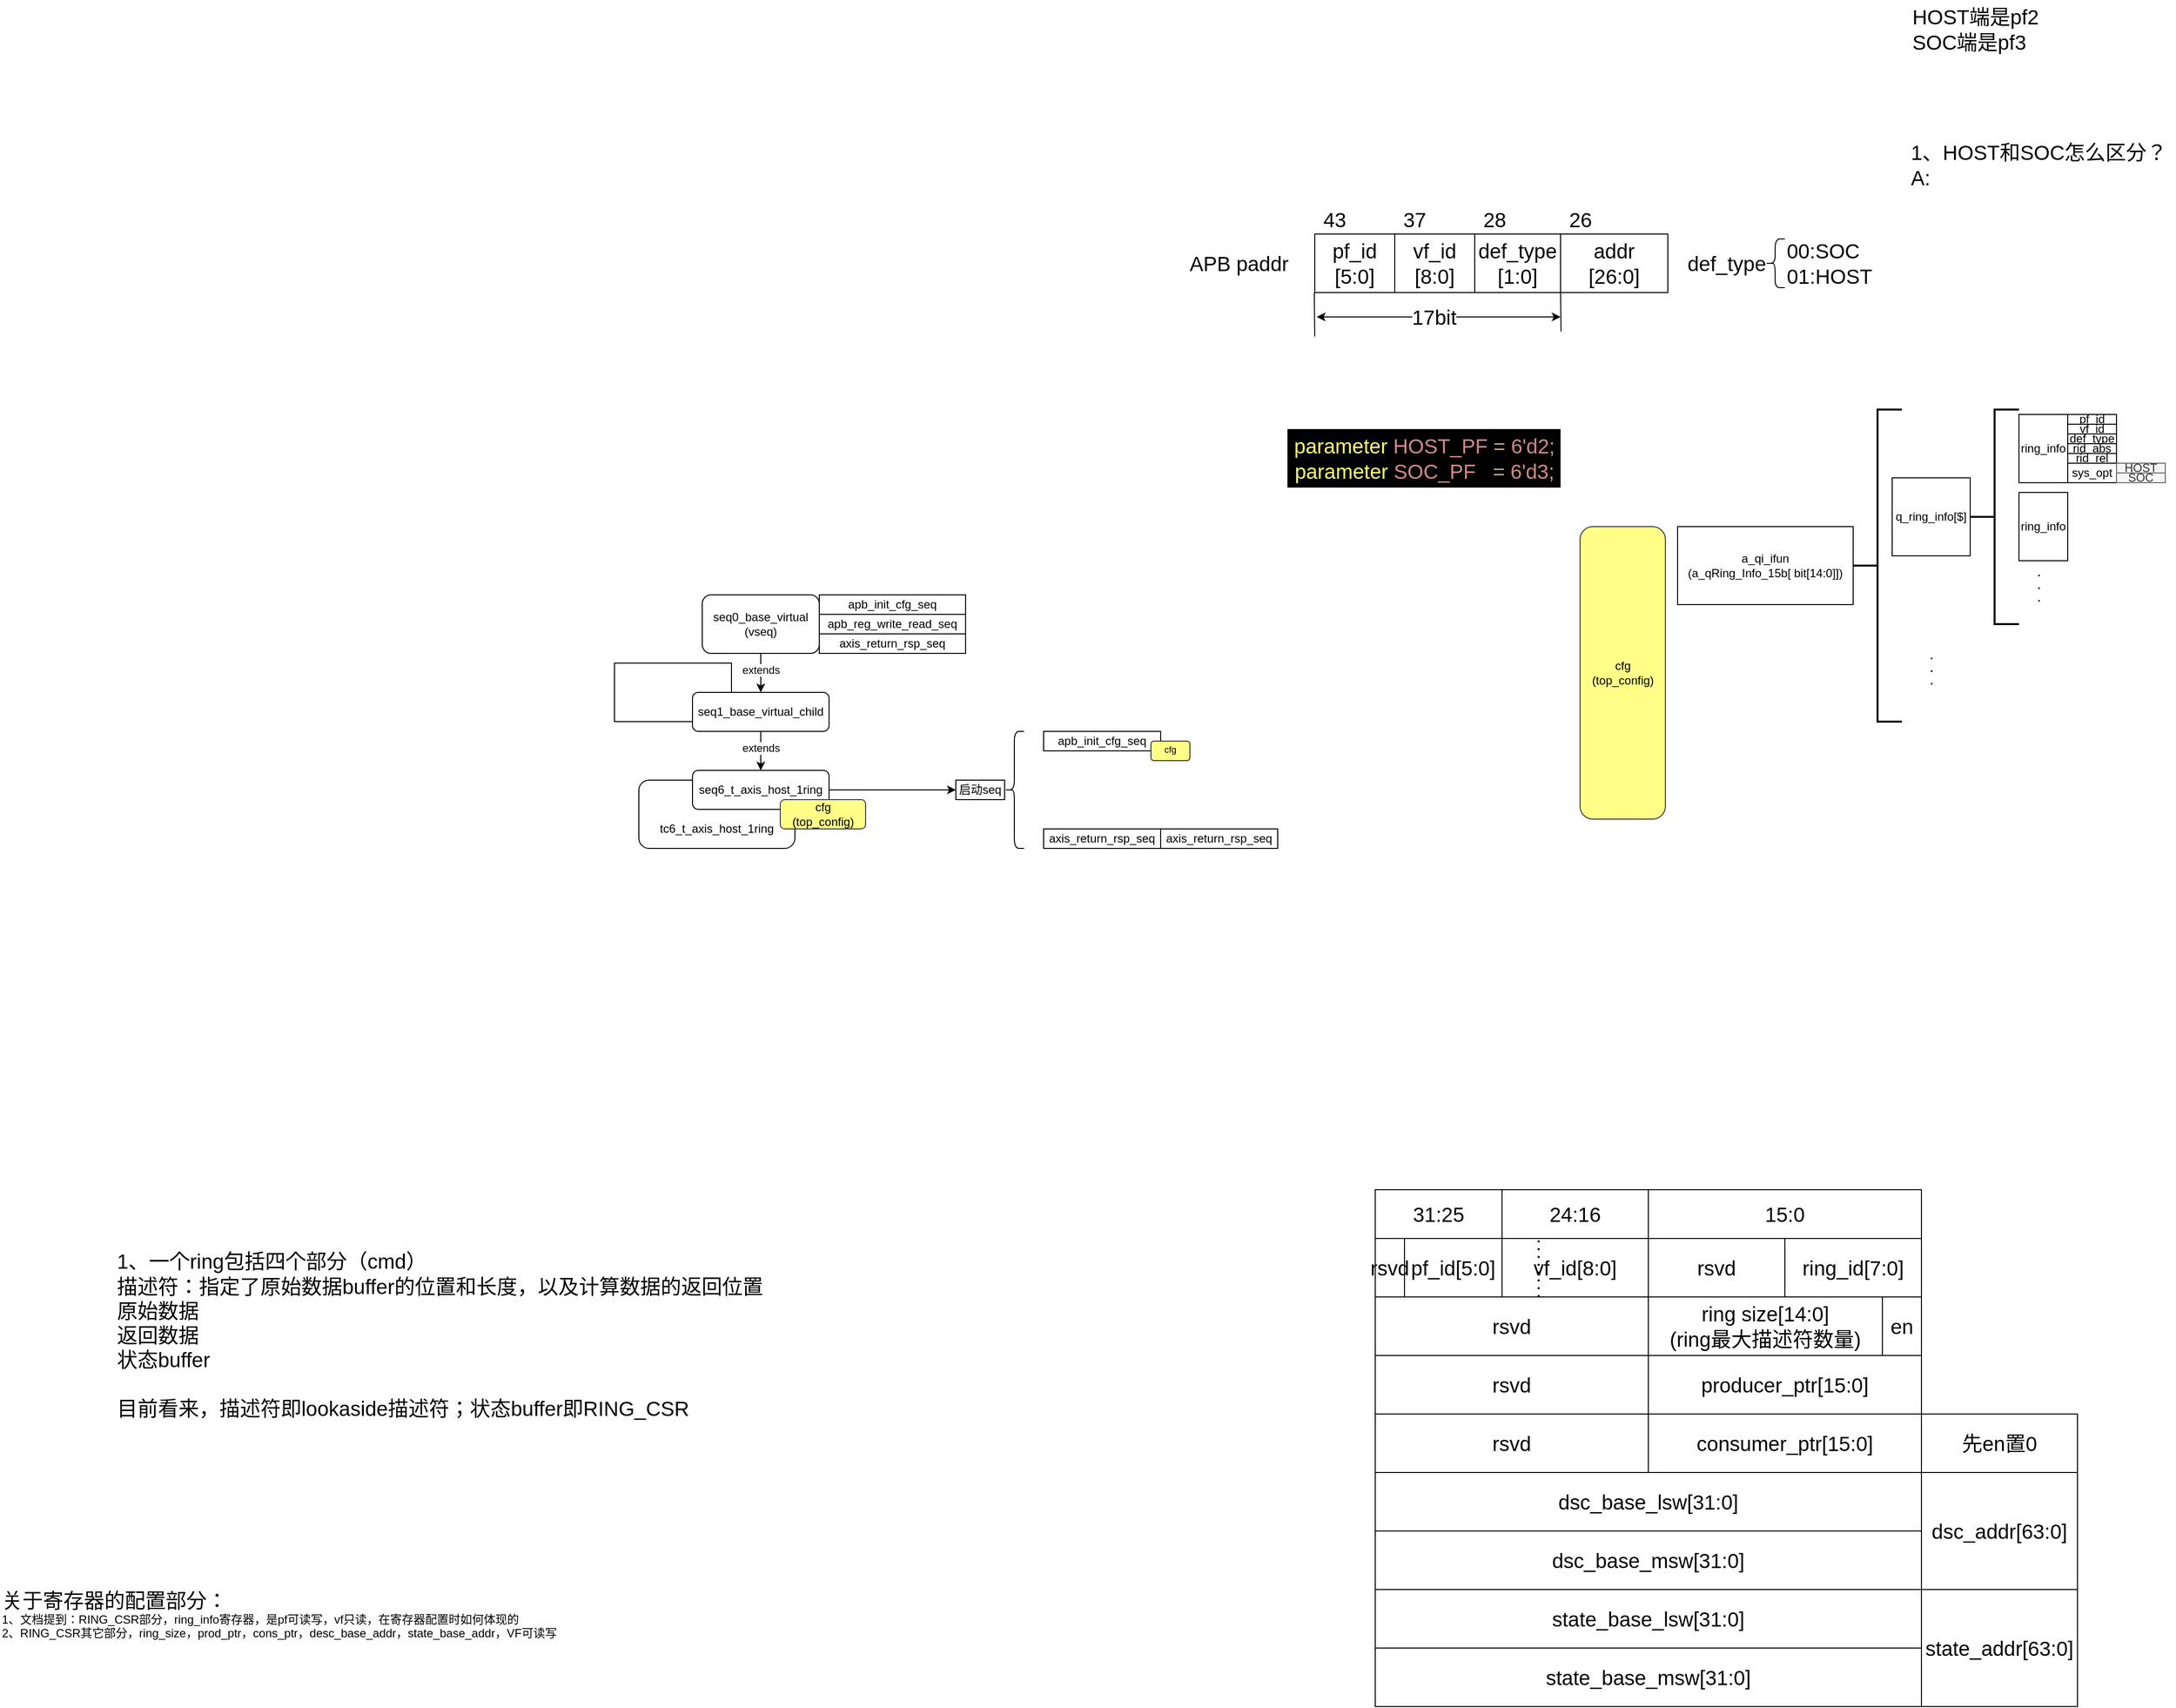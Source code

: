 <mxfile version="22.1.18" type="github">
  <diagram name="第 1 页" id="g5mnnLTr8dJ7k5P0LiKz">
    <mxGraphModel dx="5999" dy="3537" grid="1" gridSize="10" guides="1" tooltips="1" connect="1" arrows="1" fold="1" page="1" pageScale="1" pageWidth="850" pageHeight="1100" math="0" shadow="0">
      <root>
        <mxCell id="0" />
        <mxCell id="1" parent="0" />
        <mxCell id="FPDgv3qLQ0yW6cerFrk5-1" value="" style="rounded=0;whiteSpace=wrap;html=1;" vertex="1" parent="1">
          <mxGeometry x="320" y="270" width="120" height="60" as="geometry" />
        </mxCell>
        <mxCell id="FPDgv3qLQ0yW6cerFrk5-2" value="seq0_base_virtual&lt;br&gt;(vseq)" style="rounded=1;whiteSpace=wrap;html=1;" vertex="1" parent="1">
          <mxGeometry x="410" y="200" width="120" height="60" as="geometry" />
        </mxCell>
        <mxCell id="FPDgv3qLQ0yW6cerFrk5-3" value="seq1_base_virtual_child" style="rounded=1;whiteSpace=wrap;html=1;" vertex="1" parent="1">
          <mxGeometry x="400" y="300" width="140" height="40" as="geometry" />
        </mxCell>
        <mxCell id="FPDgv3qLQ0yW6cerFrk5-4" value="" style="endArrow=classic;html=1;entryX=0.5;entryY=0;entryDx=0;entryDy=0;exitX=0.5;exitY=1;exitDx=0;exitDy=0;" edge="1" parent="1" source="FPDgv3qLQ0yW6cerFrk5-2" target="FPDgv3qLQ0yW6cerFrk5-3">
          <mxGeometry width="50" height="50" relative="1" as="geometry">
            <mxPoint x="430" y="300" as="sourcePoint" />
            <mxPoint x="480" y="250" as="targetPoint" />
          </mxGeometry>
        </mxCell>
        <mxCell id="FPDgv3qLQ0yW6cerFrk5-5" value="extends" style="edgeLabel;html=1;align=center;verticalAlign=middle;resizable=0;points=[];" vertex="1" connectable="0" parent="FPDgv3qLQ0yW6cerFrk5-4">
          <mxGeometry x="-0.163" relative="1" as="geometry">
            <mxPoint as="offset" />
          </mxGeometry>
        </mxCell>
        <mxCell id="FPDgv3qLQ0yW6cerFrk5-6" value="" style="group" vertex="1" connectable="0" parent="1">
          <mxGeometry x="530" y="200" width="150" height="60" as="geometry" />
        </mxCell>
        <mxCell id="FPDgv3qLQ0yW6cerFrk5-7" value="apb_init_cfg_seq" style="rounded=0;whiteSpace=wrap;html=1;" vertex="1" parent="FPDgv3qLQ0yW6cerFrk5-6">
          <mxGeometry width="150" height="20" as="geometry" />
        </mxCell>
        <mxCell id="FPDgv3qLQ0yW6cerFrk5-8" value="apb_reg_write_read_seq" style="rounded=0;whiteSpace=wrap;html=1;" vertex="1" parent="FPDgv3qLQ0yW6cerFrk5-6">
          <mxGeometry y="20" width="150" height="20" as="geometry" />
        </mxCell>
        <mxCell id="FPDgv3qLQ0yW6cerFrk5-9" value="axis_return_rsp_seq" style="rounded=0;whiteSpace=wrap;html=1;" vertex="1" parent="FPDgv3qLQ0yW6cerFrk5-6">
          <mxGeometry y="40" width="150" height="20" as="geometry" />
        </mxCell>
        <mxCell id="FPDgv3qLQ0yW6cerFrk5-10" value="" style="endArrow=classic;html=1;entryX=0.5;entryY=0;entryDx=0;entryDy=0;exitX=0.5;exitY=1;exitDx=0;exitDy=0;" edge="1" parent="1" source="FPDgv3qLQ0yW6cerFrk5-3" target="FPDgv3qLQ0yW6cerFrk5-14">
          <mxGeometry width="50" height="50" relative="1" as="geometry">
            <mxPoint x="570" y="340" as="sourcePoint" />
            <mxPoint x="570" y="380" as="targetPoint" />
          </mxGeometry>
        </mxCell>
        <mxCell id="FPDgv3qLQ0yW6cerFrk5-11" value="extends" style="edgeLabel;html=1;align=center;verticalAlign=middle;resizable=0;points=[];" vertex="1" connectable="0" parent="FPDgv3qLQ0yW6cerFrk5-10">
          <mxGeometry x="-0.163" relative="1" as="geometry">
            <mxPoint as="offset" />
          </mxGeometry>
        </mxCell>
        <mxCell id="FPDgv3qLQ0yW6cerFrk5-12" value="" style="group" vertex="1" connectable="0" parent="1">
          <mxGeometry x="345" y="380" width="222.5" height="80" as="geometry" />
        </mxCell>
        <mxCell id="FPDgv3qLQ0yW6cerFrk5-13" value="&lt;br&gt;&lt;br&gt;tc6_t_axis_host_1ring" style="rounded=1;whiteSpace=wrap;html=1;" vertex="1" parent="FPDgv3qLQ0yW6cerFrk5-12">
          <mxGeometry y="10" width="160" height="70" as="geometry" />
        </mxCell>
        <mxCell id="FPDgv3qLQ0yW6cerFrk5-14" value="seq6_t_axis_host_1ring" style="rounded=1;whiteSpace=wrap;html=1;" vertex="1" parent="FPDgv3qLQ0yW6cerFrk5-12">
          <mxGeometry x="55" width="140" height="40" as="geometry" />
        </mxCell>
        <mxCell id="FPDgv3qLQ0yW6cerFrk5-15" value="cfg&lt;br&gt;(top_config)" style="rounded=1;whiteSpace=wrap;html=1;fillColor=#ffff88;strokeColor=#36393d;" vertex="1" parent="FPDgv3qLQ0yW6cerFrk5-12">
          <mxGeometry x="145" y="30" width="87.5" height="30" as="geometry" />
        </mxCell>
        <mxCell id="FPDgv3qLQ0yW6cerFrk5-16" value="" style="group" vertex="1" connectable="0" parent="1">
          <mxGeometry x="760" y="440" width="240" height="20" as="geometry" />
        </mxCell>
        <mxCell id="FPDgv3qLQ0yW6cerFrk5-17" value="axis_return_rsp_seq" style="rounded=0;whiteSpace=wrap;html=1;" vertex="1" parent="FPDgv3qLQ0yW6cerFrk5-16">
          <mxGeometry width="120" height="20" as="geometry" />
        </mxCell>
        <mxCell id="FPDgv3qLQ0yW6cerFrk5-18" value="axis_return_rsp_seq" style="rounded=0;whiteSpace=wrap;html=1;" vertex="1" parent="FPDgv3qLQ0yW6cerFrk5-16">
          <mxGeometry x="120" width="120" height="20" as="geometry" />
        </mxCell>
        <mxCell id="FPDgv3qLQ0yW6cerFrk5-19" value="" style="endArrow=classic;html=1;exitX=1;exitY=0.5;exitDx=0;exitDy=0;entryX=0;entryY=0.5;entryDx=0;entryDy=0;" edge="1" parent="1" source="FPDgv3qLQ0yW6cerFrk5-14" target="FPDgv3qLQ0yW6cerFrk5-21">
          <mxGeometry width="50" height="50" relative="1" as="geometry">
            <mxPoint x="610" y="390" as="sourcePoint" />
            <mxPoint x="660" y="340" as="targetPoint" />
          </mxGeometry>
        </mxCell>
        <mxCell id="FPDgv3qLQ0yW6cerFrk5-20" value="" style="group" vertex="1" connectable="0" parent="1">
          <mxGeometry x="670" y="340" width="70" height="120" as="geometry" />
        </mxCell>
        <mxCell id="FPDgv3qLQ0yW6cerFrk5-21" value="启动seq" style="rounded=0;whiteSpace=wrap;html=1;" vertex="1" parent="FPDgv3qLQ0yW6cerFrk5-20">
          <mxGeometry y="50" width="50" height="20" as="geometry" />
        </mxCell>
        <mxCell id="FPDgv3qLQ0yW6cerFrk5-22" value="" style="shape=curlyBracket;whiteSpace=wrap;html=1;rounded=1;" vertex="1" parent="FPDgv3qLQ0yW6cerFrk5-20">
          <mxGeometry x="50" width="20" height="120" as="geometry" />
        </mxCell>
        <mxCell id="FPDgv3qLQ0yW6cerFrk5-23" value="" style="group" vertex="1" connectable="0" parent="1">
          <mxGeometry x="760" y="340" width="150" height="30" as="geometry" />
        </mxCell>
        <mxCell id="FPDgv3qLQ0yW6cerFrk5-24" value="apb_init_cfg_seq" style="rounded=0;whiteSpace=wrap;html=1;" vertex="1" parent="FPDgv3qLQ0yW6cerFrk5-23">
          <mxGeometry width="120" height="20" as="geometry" />
        </mxCell>
        <mxCell id="FPDgv3qLQ0yW6cerFrk5-25" value="&lt;p style=&quot;line-height: 80%&quot;&gt;&lt;/p&gt;&lt;div style=&quot;font-size: 11px&quot;&gt;&lt;font style=&quot;font-size: 11px&quot;&gt;&lt;sub&gt;cfg&lt;/sub&gt;&lt;/font&gt;&lt;/div&gt;&lt;font style=&quot;line-height: 60% ; font-size: 11px&quot;&gt;&lt;div&gt;&lt;br&gt;&lt;/div&gt;&lt;/font&gt;&lt;p&gt;&lt;/p&gt;" style="rounded=1;whiteSpace=wrap;html=1;fillColor=#ffff88;strokeColor=#36393d;align=center;" vertex="1" parent="FPDgv3qLQ0yW6cerFrk5-23">
          <mxGeometry x="110" y="10" width="40" height="20" as="geometry" />
        </mxCell>
        <mxCell id="FPDgv3qLQ0yW6cerFrk5-26" value="cfg&lt;br&gt;(top_config)" style="rounded=1;whiteSpace=wrap;html=1;fillColor=#ffff88;strokeColor=#36393d;" vertex="1" parent="1">
          <mxGeometry x="1310" y="130" width="87.5" height="300" as="geometry" />
        </mxCell>
        <mxCell id="FPDgv3qLQ0yW6cerFrk5-27" value="" style="group" vertex="1" connectable="0" parent="1">
          <mxGeometry x="1470" y="10" width="440" height="320" as="geometry" />
        </mxCell>
        <mxCell id="FPDgv3qLQ0yW6cerFrk5-28" value="a_qi_ifun&lt;br&gt;(a_qRing_Info_15b[ bit[14:0]])" style="rounded=0;whiteSpace=wrap;html=1;" vertex="1" parent="FPDgv3qLQ0yW6cerFrk5-27">
          <mxGeometry x="-60" y="120" width="180" height="80" as="geometry" />
        </mxCell>
        <mxCell id="FPDgv3qLQ0yW6cerFrk5-29" value="" style="strokeWidth=2;html=1;shape=mxgraph.flowchart.annotation_2;align=left;labelPosition=right;pointerEvents=1;" vertex="1" parent="FPDgv3qLQ0yW6cerFrk5-27">
          <mxGeometry x="120" width="50" height="320" as="geometry" />
        </mxCell>
        <mxCell id="FPDgv3qLQ0yW6cerFrk5-30" value="" style="group" vertex="1" connectable="0" parent="FPDgv3qLQ0yW6cerFrk5-27">
          <mxGeometry x="160" width="280" height="300" as="geometry" />
        </mxCell>
        <mxCell id="FPDgv3qLQ0yW6cerFrk5-31" value="" style="group" vertex="1" connectable="0" parent="FPDgv3qLQ0yW6cerFrk5-30">
          <mxGeometry width="280" height="220" as="geometry" />
        </mxCell>
        <mxCell id="FPDgv3qLQ0yW6cerFrk5-32" value="q_ring_info[$]" style="rounded=0;whiteSpace=wrap;html=1;" vertex="1" parent="FPDgv3qLQ0yW6cerFrk5-31">
          <mxGeometry y="70" width="80" height="80" as="geometry" />
        </mxCell>
        <mxCell id="FPDgv3qLQ0yW6cerFrk5-33" value="" style="group" vertex="1" connectable="0" parent="FPDgv3qLQ0yW6cerFrk5-31">
          <mxGeometry x="130" y="5" width="150" height="70" as="geometry" />
        </mxCell>
        <mxCell id="FPDgv3qLQ0yW6cerFrk5-34" value="ring_info" style="rounded=0;whiteSpace=wrap;html=1;" vertex="1" parent="FPDgv3qLQ0yW6cerFrk5-33">
          <mxGeometry width="50" height="70" as="geometry" />
        </mxCell>
        <mxCell id="FPDgv3qLQ0yW6cerFrk5-35" value="pf_id" style="rounded=0;whiteSpace=wrap;html=1;" vertex="1" parent="FPDgv3qLQ0yW6cerFrk5-33">
          <mxGeometry x="50" width="50" height="10" as="geometry" />
        </mxCell>
        <mxCell id="FPDgv3qLQ0yW6cerFrk5-36" value="vf_id" style="rounded=0;whiteSpace=wrap;html=1;" vertex="1" parent="FPDgv3qLQ0yW6cerFrk5-33">
          <mxGeometry x="50" y="10" width="50" height="10" as="geometry" />
        </mxCell>
        <mxCell id="FPDgv3qLQ0yW6cerFrk5-37" value="def_type" style="rounded=0;whiteSpace=wrap;html=1;" vertex="1" parent="FPDgv3qLQ0yW6cerFrk5-33">
          <mxGeometry x="50" y="20" width="50" height="10" as="geometry" />
        </mxCell>
        <mxCell id="FPDgv3qLQ0yW6cerFrk5-38" value="rid_abs" style="rounded=0;whiteSpace=wrap;html=1;" vertex="1" parent="FPDgv3qLQ0yW6cerFrk5-33">
          <mxGeometry x="50" y="30" width="50" height="10" as="geometry" />
        </mxCell>
        <mxCell id="FPDgv3qLQ0yW6cerFrk5-39" value="rid_rel" style="rounded=0;whiteSpace=wrap;html=1;" vertex="1" parent="FPDgv3qLQ0yW6cerFrk5-33">
          <mxGeometry x="50" y="40" width="50" height="10" as="geometry" />
        </mxCell>
        <mxCell id="FPDgv3qLQ0yW6cerFrk5-40" value="sys_opt" style="rounded=0;whiteSpace=wrap;html=1;" vertex="1" parent="FPDgv3qLQ0yW6cerFrk5-33">
          <mxGeometry x="50" y="50" width="50" height="20" as="geometry" />
        </mxCell>
        <mxCell id="FPDgv3qLQ0yW6cerFrk5-41" value="HOST" style="rounded=0;whiteSpace=wrap;html=1;fillColor=#f5f5f5;strokeColor=#666666;fontColor=#333333;" vertex="1" parent="FPDgv3qLQ0yW6cerFrk5-33">
          <mxGeometry x="100" y="50" width="50" height="10" as="geometry" />
        </mxCell>
        <mxCell id="FPDgv3qLQ0yW6cerFrk5-42" value="SOC" style="rounded=0;whiteSpace=wrap;html=1;fillColor=#f5f5f5;strokeColor=#666666;fontColor=#333333;" vertex="1" parent="FPDgv3qLQ0yW6cerFrk5-33">
          <mxGeometry x="100" y="60" width="50" height="10" as="geometry" />
        </mxCell>
        <mxCell id="FPDgv3qLQ0yW6cerFrk5-43" value="ring_info" style="rounded=0;whiteSpace=wrap;html=1;" vertex="1" parent="FPDgv3qLQ0yW6cerFrk5-31">
          <mxGeometry x="130" y="85" width="50" height="70" as="geometry" />
        </mxCell>
        <mxCell id="FPDgv3qLQ0yW6cerFrk5-44" value="" style="strokeWidth=2;html=1;shape=mxgraph.flowchart.annotation_2;align=left;labelPosition=right;pointerEvents=1;" vertex="1" parent="FPDgv3qLQ0yW6cerFrk5-31">
          <mxGeometry x="80" width="50" height="220" as="geometry" />
        </mxCell>
        <mxCell id="FPDgv3qLQ0yW6cerFrk5-45" value="&lt;p style=&quot;line-height: 90%&quot;&gt;&lt;/p&gt;&lt;div style=&quot;text-align: justify ; font-size: 11px&quot;&gt;&lt;div&gt;&lt;b&gt;.&lt;/b&gt;&lt;/div&gt;&lt;div&gt;&lt;b&gt;.&lt;/b&gt;&lt;/div&gt;&lt;div&gt;&lt;b&gt;.&lt;/b&gt;&lt;/div&gt;&lt;/div&gt;&lt;p&gt;&lt;/p&gt;" style="text;html=1;align=center;verticalAlign=middle;resizable=0;points=[];autosize=1;" vertex="1" parent="FPDgv3qLQ0yW6cerFrk5-31">
          <mxGeometry x="140" y="145" width="20" height="70" as="geometry" />
        </mxCell>
        <mxCell id="FPDgv3qLQ0yW6cerFrk5-46" value="&lt;p style=&quot;line-height: 90%&quot;&gt;&lt;/p&gt;&lt;div style=&quot;text-align: justify ; font-size: 11px&quot;&gt;&lt;div&gt;&lt;b&gt;.&lt;/b&gt;&lt;/div&gt;&lt;div&gt;&lt;b&gt;.&lt;/b&gt;&lt;/div&gt;&lt;div&gt;&lt;b&gt;.&lt;/b&gt;&lt;/div&gt;&lt;/div&gt;&lt;p&gt;&lt;/p&gt;" style="text;html=1;align=center;verticalAlign=middle;resizable=0;points=[];autosize=1;" vertex="1" parent="FPDgv3qLQ0yW6cerFrk5-30">
          <mxGeometry x="30" y="230" width="20" height="70" as="geometry" />
        </mxCell>
        <mxCell id="FPDgv3qLQ0yW6cerFrk5-47" value="&lt;font color=&quot;#ffff66&quot; style=&quot;font-size: 21px;&quot;&gt;parameter &lt;/font&gt;&lt;font color=&quot;#d48888&quot; style=&quot;font-size: 21px;&quot;&gt;HOST_PF &lt;/font&gt;&lt;font color=&quot;#bca685&quot; style=&quot;font-size: 21px;&quot;&gt;=&lt;/font&gt; &lt;font color=&quot;#d48888&quot; style=&quot;font-size: 21px;&quot;&gt;6&#39;d2&lt;/font&gt;&lt;font color=&quot;#bca685&quot; style=&quot;font-size: 21px;&quot;&gt;;&lt;/font&gt;&lt;br style=&quot;font-size: 21px;&quot;&gt;&lt;font color=&quot;#ffff66&quot; style=&quot;font-size: 21px;&quot;&gt;parameter&lt;/font&gt; &lt;font color=&quot;#d48888&quot; style=&quot;font-size: 21px;&quot;&gt;SOC_PF&lt;/font&gt;&amp;nbsp; &amp;nbsp;&lt;font color=&quot;#bca685&quot; style=&quot;font-size: 21px;&quot;&gt;=&lt;/font&gt; &lt;font color=&quot;#d48888&quot; style=&quot;font-size: 21px;&quot;&gt;6&#39;d3&lt;/font&gt;&lt;font color=&quot;#bca685&quot; style=&quot;font-size: 21px;&quot;&gt;;&lt;/font&gt;" style="text;html=1;align=center;verticalAlign=middle;resizable=0;points=[];autosize=1;fillColor=#000000;fontSize=21;" vertex="1" parent="1">
          <mxGeometry x="1010" y="30" width="280" height="60" as="geometry" />
        </mxCell>
        <mxCell id="FPDgv3qLQ0yW6cerFrk5-48" value="" style="group" vertex="1" connectable="0" parent="1">
          <mxGeometry x="900" y="-200" width="500" height="135" as="geometry" />
        </mxCell>
        <mxCell id="FPDgv3qLQ0yW6cerFrk5-49" value="pf_id&lt;br&gt;[5:0]" style="rounded=0;whiteSpace=wrap;html=1;fontSize=21;fillColor=none;" vertex="1" parent="FPDgv3qLQ0yW6cerFrk5-48">
          <mxGeometry x="138" y="30" width="82" height="60" as="geometry" />
        </mxCell>
        <mxCell id="FPDgv3qLQ0yW6cerFrk5-50" value="vf_id&lt;br&gt;[8:0]" style="rounded=0;whiteSpace=wrap;html=1;fontSize=21;fillColor=none;" vertex="1" parent="FPDgv3qLQ0yW6cerFrk5-48">
          <mxGeometry x="220" y="30" width="82" height="60" as="geometry" />
        </mxCell>
        <mxCell id="FPDgv3qLQ0yW6cerFrk5-51" value="def_type&lt;br&gt;[1:0]" style="rounded=0;whiteSpace=wrap;html=1;fontSize=21;fillColor=none;" vertex="1" parent="FPDgv3qLQ0yW6cerFrk5-48">
          <mxGeometry x="302" y="30" width="88" height="60" as="geometry" />
        </mxCell>
        <mxCell id="FPDgv3qLQ0yW6cerFrk5-52" value="addr&lt;br&gt;[26:0]" style="rounded=0;whiteSpace=wrap;html=1;fontSize=21;fillColor=none;" vertex="1" parent="FPDgv3qLQ0yW6cerFrk5-48">
          <mxGeometry x="390" y="30" width="110" height="60" as="geometry" />
        </mxCell>
        <mxCell id="FPDgv3qLQ0yW6cerFrk5-53" value="26" style="text;html=1;align=center;verticalAlign=middle;resizable=0;points=[];autosize=1;fontSize=21;" vertex="1" parent="FPDgv3qLQ0yW6cerFrk5-48">
          <mxGeometry x="390" width="40" height="30" as="geometry" />
        </mxCell>
        <mxCell id="FPDgv3qLQ0yW6cerFrk5-54" value="43" style="text;html=1;align=center;verticalAlign=middle;resizable=0;points=[];autosize=1;fontSize=21;" vertex="1" parent="FPDgv3qLQ0yW6cerFrk5-48">
          <mxGeometry x="138" width="40" height="30" as="geometry" />
        </mxCell>
        <mxCell id="FPDgv3qLQ0yW6cerFrk5-55" value="37" style="text;html=1;align=center;verticalAlign=middle;resizable=0;points=[];autosize=1;fontSize=21;" vertex="1" parent="FPDgv3qLQ0yW6cerFrk5-48">
          <mxGeometry x="220" width="40" height="30" as="geometry" />
        </mxCell>
        <mxCell id="FPDgv3qLQ0yW6cerFrk5-56" value="28" style="text;html=1;align=center;verticalAlign=middle;resizable=0;points=[];autosize=1;fontSize=21;" vertex="1" parent="FPDgv3qLQ0yW6cerFrk5-48">
          <mxGeometry x="302" width="40" height="30" as="geometry" />
        </mxCell>
        <mxCell id="FPDgv3qLQ0yW6cerFrk5-57" value="" style="endArrow=none;html=1;fontSize=21;" edge="1" parent="FPDgv3qLQ0yW6cerFrk5-48">
          <mxGeometry width="50" height="50" relative="1" as="geometry">
            <mxPoint x="138" y="135" as="sourcePoint" />
            <mxPoint x="137.52" y="90" as="targetPoint" />
          </mxGeometry>
        </mxCell>
        <mxCell id="FPDgv3qLQ0yW6cerFrk5-58" value="" style="endArrow=none;html=1;fontSize=21;" edge="1" parent="FPDgv3qLQ0yW6cerFrk5-48">
          <mxGeometry width="50" height="50" relative="1" as="geometry">
            <mxPoint x="390.48" y="130" as="sourcePoint" />
            <mxPoint x="390" y="85" as="targetPoint" />
          </mxGeometry>
        </mxCell>
        <mxCell id="FPDgv3qLQ0yW6cerFrk5-59" value="" style="endArrow=classic;startArrow=classic;html=1;fontSize=21;" edge="1" parent="FPDgv3qLQ0yW6cerFrk5-48">
          <mxGeometry width="50" height="50" relative="1" as="geometry">
            <mxPoint x="140" y="115" as="sourcePoint" />
            <mxPoint x="390" y="115" as="targetPoint" />
          </mxGeometry>
        </mxCell>
        <mxCell id="FPDgv3qLQ0yW6cerFrk5-60" value="17bit" style="edgeLabel;html=1;align=center;verticalAlign=middle;resizable=0;points=[];fontSize=21;" vertex="1" connectable="0" parent="FPDgv3qLQ0yW6cerFrk5-59">
          <mxGeometry x="-0.161" y="2" relative="1" as="geometry">
            <mxPoint x="15.24" y="2" as="offset" />
          </mxGeometry>
        </mxCell>
        <mxCell id="FPDgv3qLQ0yW6cerFrk5-61" value="APB paddr" style="text;html=1;align=center;verticalAlign=middle;resizable=0;points=[];autosize=1;fontSize=21;" vertex="1" parent="FPDgv3qLQ0yW6cerFrk5-48">
          <mxGeometry y="45" width="120" height="30" as="geometry" />
        </mxCell>
        <mxCell id="FPDgv3qLQ0yW6cerFrk5-62" value="ring_id[7:0]" style="rounded=0;whiteSpace=wrap;html=1;fillColor=none;fontSize=21;" vertex="1" parent="1">
          <mxGeometry x="1520" y="860" width="140" height="60" as="geometry" />
        </mxCell>
        <mxCell id="FPDgv3qLQ0yW6cerFrk5-63" value="rsvd" style="rounded=0;whiteSpace=wrap;html=1;fillColor=none;fontSize=21;" vertex="1" parent="1">
          <mxGeometry x="1380" y="860" width="140" height="60" as="geometry" />
        </mxCell>
        <mxCell id="FPDgv3qLQ0yW6cerFrk5-64" value="vf_id[8:0]" style="rounded=0;whiteSpace=wrap;html=1;fillColor=none;fontSize=21;" vertex="1" parent="1">
          <mxGeometry x="1230" y="860" width="150" height="60" as="geometry" />
        </mxCell>
        <mxCell id="FPDgv3qLQ0yW6cerFrk5-65" value="pf_id[5:0]" style="rounded=0;whiteSpace=wrap;html=1;fillColor=none;fontSize=21;" vertex="1" parent="1">
          <mxGeometry x="1130" y="860" width="100" height="60" as="geometry" />
        </mxCell>
        <mxCell id="FPDgv3qLQ0yW6cerFrk5-66" value="rsvd" style="rounded=0;whiteSpace=wrap;html=1;fillColor=none;fontSize=21;" vertex="1" parent="1">
          <mxGeometry x="1100" y="860" width="30" height="60" as="geometry" />
        </mxCell>
        <mxCell id="FPDgv3qLQ0yW6cerFrk5-67" value="" style="endArrow=none;dashed=1;html=1;dashPattern=1 3;strokeWidth=2;fontSize=21;entryX=0.25;entryY=0;entryDx=0;entryDy=0;exitX=0.25;exitY=1;exitDx=0;exitDy=0;" edge="1" parent="1" source="FPDgv3qLQ0yW6cerFrk5-64" target="FPDgv3qLQ0yW6cerFrk5-64">
          <mxGeometry width="50" height="50" relative="1" as="geometry">
            <mxPoint x="1283" y="910" as="sourcePoint" />
            <mxPoint x="1330" y="960" as="targetPoint" />
          </mxGeometry>
        </mxCell>
        <mxCell id="FPDgv3qLQ0yW6cerFrk5-68" value="&lt;div style=&quot;text-align: left&quot;&gt;&lt;span&gt;1、HOST和SOC怎么区分？&lt;/span&gt;&lt;/div&gt;&lt;div style=&quot;text-align: left&quot;&gt;&lt;span&gt;A:&lt;/span&gt;&lt;/div&gt;" style="text;html=1;align=center;verticalAlign=middle;resizable=0;points=[];autosize=1;fontSize=21;" vertex="1" parent="1">
          <mxGeometry x="1640" y="-271" width="280" height="60" as="geometry" />
        </mxCell>
        <mxCell id="FPDgv3qLQ0yW6cerFrk5-69" value="&lt;div style=&quot;text-align: left&quot;&gt;&lt;span&gt;HOST端是pf2&lt;/span&gt;&lt;/div&gt;&lt;div style=&quot;text-align: left&quot;&gt;&lt;span&gt;SOC端是pf3&lt;/span&gt;&lt;/div&gt;" style="text;html=1;align=center;verticalAlign=middle;resizable=0;points=[];autosize=1;fontSize=21;" vertex="1" parent="1">
          <mxGeometry x="1640" y="-410" width="150" height="60" as="geometry" />
        </mxCell>
        <mxCell id="FPDgv3qLQ0yW6cerFrk5-70" value="" style="group" vertex="1" connectable="0" parent="1">
          <mxGeometry x="1410" y="-170" width="210" height="60" as="geometry" />
        </mxCell>
        <mxCell id="FPDgv3qLQ0yW6cerFrk5-71" value="" style="shape=curlyBracket;whiteSpace=wrap;html=1;rounded=1;fillColor=none;fontSize=21;" vertex="1" parent="FPDgv3qLQ0yW6cerFrk5-70">
          <mxGeometry x="90" y="5" width="20" height="50" as="geometry" />
        </mxCell>
        <mxCell id="FPDgv3qLQ0yW6cerFrk5-72" value="def_type" style="text;html=1;align=center;verticalAlign=middle;resizable=0;points=[];autosize=1;fontSize=21;" vertex="1" parent="FPDgv3qLQ0yW6cerFrk5-70">
          <mxGeometry y="15" width="100" height="30" as="geometry" />
        </mxCell>
        <mxCell id="FPDgv3qLQ0yW6cerFrk5-73" value="00:SOC&lt;br&gt;01:HOST" style="text;html=1;align=left;verticalAlign=middle;resizable=0;points=[];autosize=1;fontSize=21;" vertex="1" parent="FPDgv3qLQ0yW6cerFrk5-70">
          <mxGeometry x="110" width="100" height="60" as="geometry" />
        </mxCell>
        <mxCell id="FPDgv3qLQ0yW6cerFrk5-74" value="en" style="rounded=0;whiteSpace=wrap;html=1;fillColor=none;fontSize=21;" vertex="1" parent="1">
          <mxGeometry x="1620" y="920" width="40" height="60" as="geometry" />
        </mxCell>
        <mxCell id="FPDgv3qLQ0yW6cerFrk5-75" value="ring size[14:0]&lt;br&gt;(ring最大描述符数量)" style="rounded=0;whiteSpace=wrap;html=1;fillColor=none;fontSize=21;" vertex="1" parent="1">
          <mxGeometry x="1380" y="920" width="240" height="60" as="geometry" />
        </mxCell>
        <mxCell id="FPDgv3qLQ0yW6cerFrk5-76" value="rsvd" style="rounded=0;whiteSpace=wrap;html=1;fillColor=none;fontSize=21;" vertex="1" parent="1">
          <mxGeometry x="1100" y="920" width="280" height="60" as="geometry" />
        </mxCell>
        <mxCell id="FPDgv3qLQ0yW6cerFrk5-77" value="producer_ptr[15:0]" style="rounded=0;whiteSpace=wrap;html=1;fillColor=none;fontSize=21;" vertex="1" parent="1">
          <mxGeometry x="1380" y="980" width="280" height="60" as="geometry" />
        </mxCell>
        <mxCell id="FPDgv3qLQ0yW6cerFrk5-78" value="rsvd" style="rounded=0;whiteSpace=wrap;html=1;fillColor=none;fontSize=21;" vertex="1" parent="1">
          <mxGeometry x="1100" y="980" width="280" height="60" as="geometry" />
        </mxCell>
        <mxCell id="FPDgv3qLQ0yW6cerFrk5-79" value="consumer_ptr[15:0]" style="rounded=0;whiteSpace=wrap;html=1;fillColor=none;fontSize=21;" vertex="1" parent="1">
          <mxGeometry x="1380" y="1040" width="280" height="60" as="geometry" />
        </mxCell>
        <mxCell id="FPDgv3qLQ0yW6cerFrk5-80" value="rsvd" style="rounded=0;whiteSpace=wrap;html=1;fillColor=none;fontSize=21;" vertex="1" parent="1">
          <mxGeometry x="1100" y="1040" width="280" height="60" as="geometry" />
        </mxCell>
        <mxCell id="FPDgv3qLQ0yW6cerFrk5-81" value="dsc_base_lsw[31:0]" style="rounded=0;whiteSpace=wrap;html=1;fillColor=none;fontSize=21;" vertex="1" parent="1">
          <mxGeometry x="1100" y="1100" width="560" height="60" as="geometry" />
        </mxCell>
        <mxCell id="FPDgv3qLQ0yW6cerFrk5-82" value="dsc_base_msw[31:0]" style="rounded=0;whiteSpace=wrap;html=1;fillColor=none;fontSize=21;" vertex="1" parent="1">
          <mxGeometry x="1100" y="1160" width="560" height="60" as="geometry" />
        </mxCell>
        <mxCell id="FPDgv3qLQ0yW6cerFrk5-83" value="dsc_addr[63:0]" style="rounded=0;whiteSpace=wrap;html=1;fillColor=none;fontSize=21;" vertex="1" parent="1">
          <mxGeometry x="1660" y="1100" width="160" height="120" as="geometry" />
        </mxCell>
        <mxCell id="FPDgv3qLQ0yW6cerFrk5-84" value="state_base_lsw[31:0]" style="rounded=0;whiteSpace=wrap;html=1;fillColor=none;fontSize=21;" vertex="1" parent="1">
          <mxGeometry x="1100" y="1220" width="560" height="60" as="geometry" />
        </mxCell>
        <mxCell id="FPDgv3qLQ0yW6cerFrk5-85" value="state_base_msw[31:0]" style="rounded=0;whiteSpace=wrap;html=1;fillColor=none;fontSize=21;" vertex="1" parent="1">
          <mxGeometry x="1100" y="1280" width="560" height="60" as="geometry" />
        </mxCell>
        <mxCell id="FPDgv3qLQ0yW6cerFrk5-86" value="state_addr[63:0]" style="rounded=0;whiteSpace=wrap;html=1;fillColor=none;fontSize=21;" vertex="1" parent="1">
          <mxGeometry x="1660" y="1220" width="160" height="120" as="geometry" />
        </mxCell>
        <mxCell id="FPDgv3qLQ0yW6cerFrk5-87" value="先en置0" style="rounded=0;whiteSpace=wrap;html=1;fillColor=none;fontSize=21;" vertex="1" parent="1">
          <mxGeometry x="1660" y="1040" width="160" height="60" as="geometry" />
        </mxCell>
        <mxCell id="FPDgv3qLQ0yW6cerFrk5-88" value="31:25" style="rounded=0;whiteSpace=wrap;html=1;fillColor=none;fontSize=21;" vertex="1" parent="1">
          <mxGeometry x="1100" y="810" width="130" height="50" as="geometry" />
        </mxCell>
        <mxCell id="FPDgv3qLQ0yW6cerFrk5-89" value="15:0" style="rounded=0;whiteSpace=wrap;html=1;fillColor=none;fontSize=21;" vertex="1" parent="1">
          <mxGeometry x="1380" y="810" width="280" height="50" as="geometry" />
        </mxCell>
        <mxCell id="FPDgv3qLQ0yW6cerFrk5-90" value="24:16" style="rounded=0;whiteSpace=wrap;html=1;fillColor=none;fontSize=21;" vertex="1" parent="1">
          <mxGeometry x="1230" y="810" width="150" height="50" as="geometry" />
        </mxCell>
        <mxCell id="FPDgv3qLQ0yW6cerFrk5-91" value="1、一个ring包括四个部分（cmd）&lt;br&gt;描述符：指定了原始数据buffer的位置和长度，以及计算数据的返回位置&lt;br&gt;原始数据&lt;br&gt;返回数据&lt;br&gt;状态buffer&lt;br&gt;&lt;br&gt;目前看来，描述符即lookaside描述符；状态buffer即RING_CSR&lt;br&gt;" style="text;html=1;align=left;verticalAlign=middle;resizable=0;points=[];autosize=1;fontSize=21;" vertex="1" parent="1">
          <mxGeometry x="-192" y="869" width="680" height="180" as="geometry" />
        </mxCell>
        <mxCell id="FPDgv3qLQ0yW6cerFrk5-92" value="&lt;font style=&quot;font-size: 21px&quot;&gt;关于寄存器的配置部分：&lt;br&gt;&lt;/font&gt;1、文档提到：RING_CSR部分，ring_info寄存器，是pf可读写，vf只读，在寄存器配置时如何体现的&lt;br&gt;2、RING_CSR其它部分，ring_size，prod_ptr，cons_ptr，desc_base_addr，state_base_addr，VF可读写" style="text;html=1;align=left;verticalAlign=middle;resizable=0;points=[];autosize=1;" vertex="1" parent="1">
          <mxGeometry x="-310" y="1220" width="580" height="50" as="geometry" />
        </mxCell>
      </root>
    </mxGraphModel>
  </diagram>
</mxfile>
